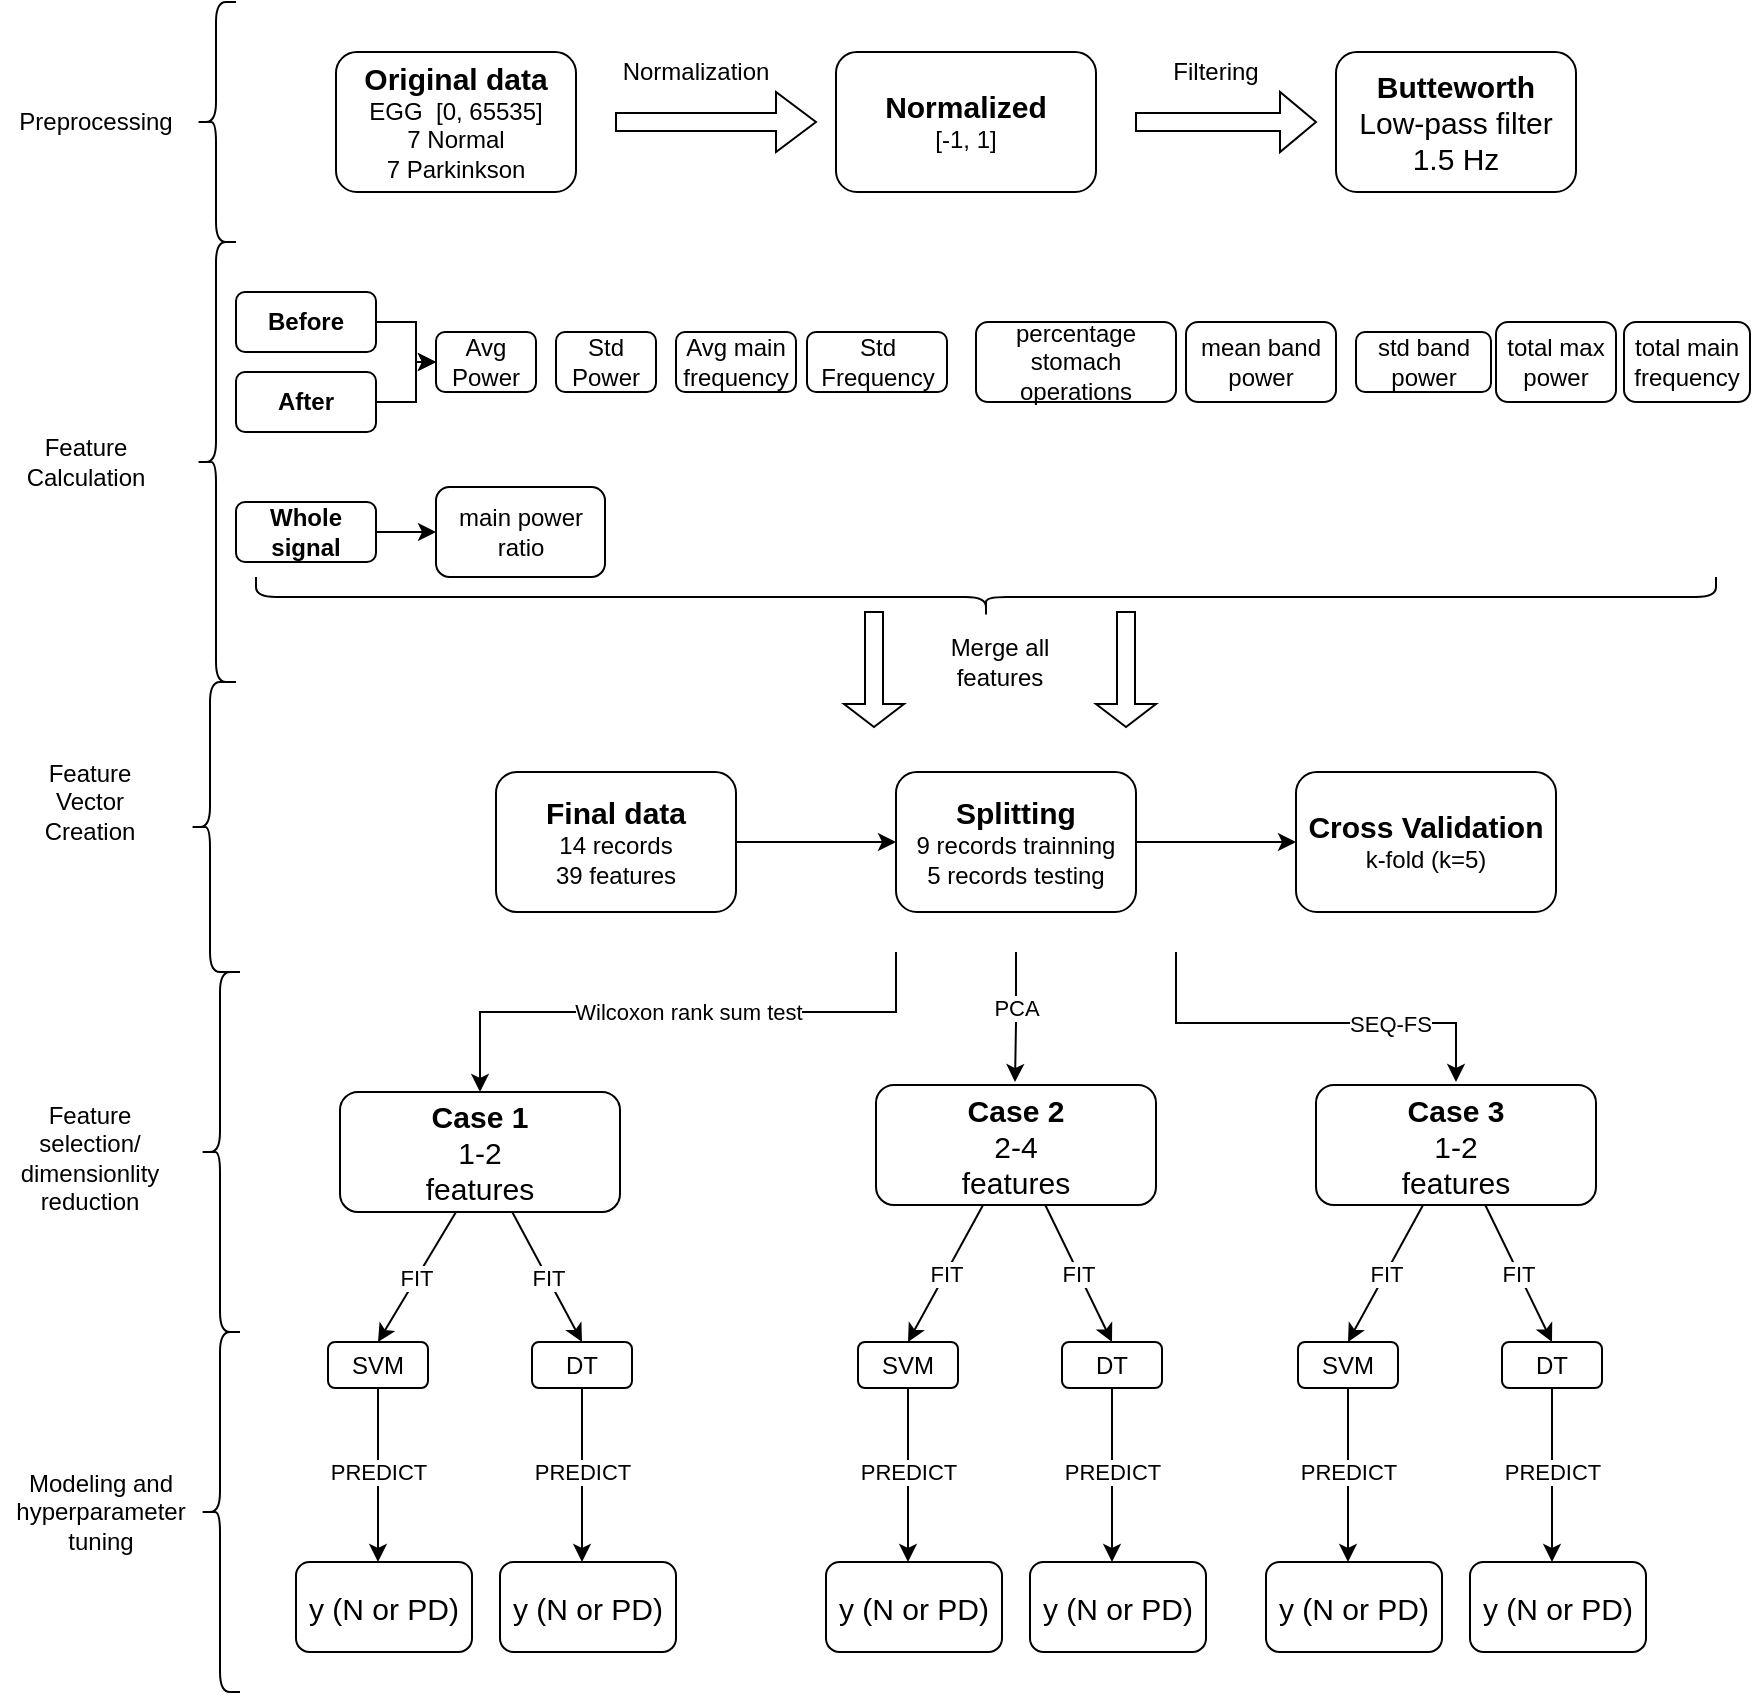 <mxfile version="13.1.9" type="device"><diagram id="C5RBs43oDa-KdzZeNtuy" name="Page-1"><mxGraphModel dx="2500" dy="913" grid="1" gridSize="10" guides="1" tooltips="1" connect="1" arrows="1" fold="1" page="1" pageScale="1" pageWidth="827" pageHeight="1169" math="0" shadow="0"><root><mxCell id="WIyWlLk6GJQsqaUBKTNV-0"/><mxCell id="WIyWlLk6GJQsqaUBKTNV-1" parent="WIyWlLk6GJQsqaUBKTNV-0"/><mxCell id="WIyWlLk6GJQsqaUBKTNV-3" value="&lt;div style=&quot;font-size: 15px&quot;&gt;&lt;font style=&quot;font-size: 15px&quot;&gt;&lt;b&gt;Original data&lt;/b&gt; &lt;br&gt;&lt;/font&gt;&lt;/div&gt;EGG&amp;nbsp; [0, 65535]&lt;br&gt;&lt;div&gt;7 Normal&lt;/div&gt;&lt;div&gt;7 Parkinkson&lt;br&gt;&lt;/div&gt;" style="rounded=1;whiteSpace=wrap;html=1;fontSize=12;glass=0;strokeWidth=1;shadow=0;" parent="WIyWlLk6GJQsqaUBKTNV-1" vertex="1"><mxGeometry x="160" y="70" width="120" height="70" as="geometry"/></mxCell><mxCell id="WIyWlLk6GJQsqaUBKTNV-7" value="&lt;b style=&quot;font-size: 15px&quot;&gt;Normalized&lt;font style=&quot;font-size: 15px&quot;&gt;&lt;br&gt;&lt;/font&gt;&lt;/b&gt;[-1, 1]" style="rounded=1;whiteSpace=wrap;html=1;fontSize=12;glass=0;strokeWidth=1;shadow=0;" parent="WIyWlLk6GJQsqaUBKTNV-1" vertex="1"><mxGeometry x="410" y="70" width="130" height="70" as="geometry"/></mxCell><mxCell id="WIyWlLk6GJQsqaUBKTNV-12" value="&lt;div style=&quot;font-size: 15px&quot;&gt;&lt;b&gt;&lt;font style=&quot;font-size: 15px&quot;&gt;Butteworth&lt;/font&gt;&lt;/b&gt;&lt;/div&gt;&lt;div style=&quot;font-size: 15px&quot;&gt;&lt;font style=&quot;font-size: 15px&quot;&gt;Low-pass filter 1.5 Hz &lt;br&gt;&lt;/font&gt;&lt;/div&gt;" style="rounded=1;whiteSpace=wrap;html=1;fontSize=12;glass=0;strokeWidth=1;shadow=0;" parent="WIyWlLk6GJQsqaUBKTNV-1" vertex="1"><mxGeometry x="660" y="70" width="120" height="70" as="geometry"/></mxCell><mxCell id="QiWUTbsjtYXdnTIJ-VAI-8" value="" style="shape=singleArrow;whiteSpace=wrap;html=1;" parent="WIyWlLk6GJQsqaUBKTNV-1" vertex="1"><mxGeometry x="300" y="90" width="100" height="30" as="geometry"/></mxCell><mxCell id="QiWUTbsjtYXdnTIJ-VAI-9" value="Normalization" style="text;html=1;strokeColor=none;fillColor=none;align=center;verticalAlign=middle;whiteSpace=wrap;rounded=0;" parent="WIyWlLk6GJQsqaUBKTNV-1" vertex="1"><mxGeometry x="300" y="70" width="80" height="20" as="geometry"/></mxCell><mxCell id="QiWUTbsjtYXdnTIJ-VAI-10" value="" style="shape=singleArrow;whiteSpace=wrap;html=1;" parent="WIyWlLk6GJQsqaUBKTNV-1" vertex="1"><mxGeometry x="560" y="90" width="90" height="30" as="geometry"/></mxCell><mxCell id="QiWUTbsjtYXdnTIJ-VAI-11" value="Filtering" style="text;html=1;strokeColor=none;fillColor=none;align=center;verticalAlign=middle;whiteSpace=wrap;rounded=0;" parent="WIyWlLk6GJQsqaUBKTNV-1" vertex="1"><mxGeometry x="560" y="70" width="80" height="20" as="geometry"/></mxCell><mxCell id="QiWUTbsjtYXdnTIJ-VAI-29" value="&lt;div style=&quot;font-size: 15px&quot;&gt;&lt;b&gt;Case 1&lt;br&gt;&lt;/b&gt;&lt;/div&gt;&lt;div&gt;&lt;font style=&quot;font-size: 15px&quot;&gt;1-2 &lt;br&gt;&lt;/font&gt;&lt;/div&gt;&lt;div&gt;&lt;font style=&quot;font-size: 15px&quot;&gt;features&lt;/font&gt;&lt;/div&gt;" style="rounded=1;whiteSpace=wrap;html=1;fontSize=12;glass=0;strokeWidth=1;shadow=0;" parent="WIyWlLk6GJQsqaUBKTNV-1" vertex="1"><mxGeometry x="162" y="590" width="140" height="60" as="geometry"/></mxCell><mxCell id="QiWUTbsjtYXdnTIJ-VAI-40" value="" style="shape=curlyBracket;whiteSpace=wrap;html=1;rounded=1;fillColor=none;" parent="WIyWlLk6GJQsqaUBKTNV-1" vertex="1"><mxGeometry x="90" y="45" width="20" height="120" as="geometry"/></mxCell><mxCell id="QiWUTbsjtYXdnTIJ-VAI-42" value="" style="shape=curlyBracket;whiteSpace=wrap;html=1;rounded=1;fillColor=none;" parent="WIyWlLk6GJQsqaUBKTNV-1" vertex="1"><mxGeometry x="92" y="530" width="20" height="180" as="geometry"/></mxCell><mxCell id="QiWUTbsjtYXdnTIJ-VAI-43" value="Preprocessing" style="text;html=1;strokeColor=none;fillColor=none;align=center;verticalAlign=middle;whiteSpace=wrap;rounded=0;" parent="WIyWlLk6GJQsqaUBKTNV-1" vertex="1"><mxGeometry x="20" y="95" width="40" height="20" as="geometry"/></mxCell><mxCell id="QiWUTbsjtYXdnTIJ-VAI-45" value="&lt;div&gt;Feature selection/&lt;/div&gt;&lt;div&gt;dimensionlity reduction&lt;br&gt;&lt;/div&gt;" style="text;html=1;strokeColor=none;fillColor=none;align=center;verticalAlign=middle;whiteSpace=wrap;rounded=0;" parent="WIyWlLk6GJQsqaUBKTNV-1" vertex="1"><mxGeometry x="2" y="602.5" width="70" height="40" as="geometry"/></mxCell><mxCell id="QiWUTbsjtYXdnTIJ-VAI-97" value="FIT" style="endArrow=classic;html=1;entryX=0.5;entryY=0;entryDx=0;entryDy=0;" parent="WIyWlLk6GJQsqaUBKTNV-1" target="QiWUTbsjtYXdnTIJ-VAI-98" edge="1"><mxGeometry width="50" height="50" relative="1" as="geometry"><mxPoint x="220" y="650" as="sourcePoint"/><mxPoint x="-268.997" y="796.988" as="targetPoint"/></mxGeometry></mxCell><mxCell id="QiWUTbsjtYXdnTIJ-VAI-138" value="PREDICT" style="edgeStyle=orthogonalEdgeStyle;rounded=0;orthogonalLoop=1;jettySize=auto;html=1;" parent="WIyWlLk6GJQsqaUBKTNV-1" source="QiWUTbsjtYXdnTIJ-VAI-98" target="QiWUTbsjtYXdnTIJ-VAI-137" edge="1"><mxGeometry x="-0.035" relative="1" as="geometry"><Array as="points"><mxPoint x="181" y="845"/></Array><mxPoint as="offset"/></mxGeometry></mxCell><mxCell id="QiWUTbsjtYXdnTIJ-VAI-98" value="SVM" style="rounded=1;whiteSpace=wrap;html=1;fontSize=12;glass=0;strokeWidth=1;shadow=0;" parent="WIyWlLk6GJQsqaUBKTNV-1" vertex="1"><mxGeometry x="156" y="715" width="50" height="23.01" as="geometry"/></mxCell><mxCell id="QiWUTbsjtYXdnTIJ-VAI-137" value="&lt;font style=&quot;font-size: 15px&quot;&gt;y (N or PD)&lt;br&gt;&lt;/font&gt;" style="rounded=1;whiteSpace=wrap;html=1;fontSize=12;glass=0;strokeWidth=1;shadow=0;" parent="WIyWlLk6GJQsqaUBKTNV-1" vertex="1"><mxGeometry x="140" y="825" width="88" height="45" as="geometry"/></mxCell><mxCell id="QiWUTbsjtYXdnTIJ-VAI-115" value="&lt;div&gt;Modeling and &lt;br&gt;&lt;/div&gt;&lt;div&gt;hyperparameter &lt;br&gt;&lt;/div&gt;&lt;div&gt;tuning&lt;br&gt;&lt;/div&gt;" style="text;html=1;align=center;verticalAlign=middle;resizable=0;points=[];autosize=1;" parent="WIyWlLk6GJQsqaUBKTNV-1" vertex="1"><mxGeometry x="-8" y="775" width="100" height="50" as="geometry"/></mxCell><mxCell id="QiWUTbsjtYXdnTIJ-VAI-116" value="" style="shape=curlyBracket;whiteSpace=wrap;html=1;rounded=1;fillColor=none;" parent="WIyWlLk6GJQsqaUBKTNV-1" vertex="1"><mxGeometry x="92" y="710" width="20" height="180" as="geometry"/></mxCell><mxCell id="YpMxekEMigmRNe476ONi-9" value="" style="shape=curlyBracket;whiteSpace=wrap;html=1;rounded=1;fillColor=none;" vertex="1" parent="WIyWlLk6GJQsqaUBKTNV-1"><mxGeometry x="90" y="165" width="20" height="220" as="geometry"/></mxCell><mxCell id="YpMxekEMigmRNe476ONi-10" value="Feature Calculation" style="text;html=1;strokeColor=none;fillColor=none;align=center;verticalAlign=middle;whiteSpace=wrap;rounded=0;" vertex="1" parent="WIyWlLk6GJQsqaUBKTNV-1"><mxGeometry x="15" y="265" width="40" height="20" as="geometry"/></mxCell><mxCell id="YpMxekEMigmRNe476ONi-17" value="Avg Power" style="rounded=1;whiteSpace=wrap;html=1;fontSize=12;glass=0;strokeWidth=1;shadow=0;" vertex="1" parent="WIyWlLk6GJQsqaUBKTNV-1"><mxGeometry x="210" y="210" width="50" height="30" as="geometry"/></mxCell><mxCell id="YpMxekEMigmRNe476ONi-18" value="Std Power" style="rounded=1;whiteSpace=wrap;html=1;fontSize=12;glass=0;strokeWidth=1;shadow=0;" vertex="1" parent="WIyWlLk6GJQsqaUBKTNV-1"><mxGeometry x="270" y="210" width="50" height="30" as="geometry"/></mxCell><mxCell id="YpMxekEMigmRNe476ONi-25" value="Avg main frequency" style="rounded=1;whiteSpace=wrap;html=1;fontSize=12;glass=0;strokeWidth=1;shadow=0;" vertex="1" parent="WIyWlLk6GJQsqaUBKTNV-1"><mxGeometry x="330" y="210" width="60" height="30" as="geometry"/></mxCell><mxCell id="YpMxekEMigmRNe476ONi-26" value="Std Frequency" style="rounded=1;whiteSpace=wrap;html=1;fontSize=12;glass=0;strokeWidth=1;shadow=0;" vertex="1" parent="WIyWlLk6GJQsqaUBKTNV-1"><mxGeometry x="395.5" y="210" width="70" height="30" as="geometry"/></mxCell><mxCell id="YpMxekEMigmRNe476ONi-27" value="main power ratio" style="rounded=1;whiteSpace=wrap;html=1;fontSize=12;glass=0;strokeWidth=1;shadow=0;" vertex="1" parent="WIyWlLk6GJQsqaUBKTNV-1"><mxGeometry x="210" y="287.5" width="84.5" height="45" as="geometry"/></mxCell><mxCell id="YpMxekEMigmRNe476ONi-28" value="percentage stomach operations" style="rounded=1;whiteSpace=wrap;html=1;fontSize=12;glass=0;strokeWidth=1;shadow=0;" vertex="1" parent="WIyWlLk6GJQsqaUBKTNV-1"><mxGeometry x="480" y="205" width="100" height="40" as="geometry"/></mxCell><mxCell id="YpMxekEMigmRNe476ONi-39" value="" style="edgeStyle=orthogonalEdgeStyle;rounded=0;orthogonalLoop=1;jettySize=auto;html=1;entryX=0;entryY=0.5;entryDx=0;entryDy=0;" edge="1" parent="WIyWlLk6GJQsqaUBKTNV-1" source="YpMxekEMigmRNe476ONi-30" target="YpMxekEMigmRNe476ONi-17"><mxGeometry relative="1" as="geometry"><mxPoint x="260" y="245" as="targetPoint"/></mxGeometry></mxCell><mxCell id="YpMxekEMigmRNe476ONi-30" value="&lt;b&gt;After&lt;/b&gt;" style="rounded=1;whiteSpace=wrap;html=1;fontSize=12;glass=0;strokeWidth=1;shadow=0;" vertex="1" parent="WIyWlLk6GJQsqaUBKTNV-1"><mxGeometry x="110" y="230" width="70" height="30" as="geometry"/></mxCell><mxCell id="YpMxekEMigmRNe476ONi-37" value="" style="edgeStyle=orthogonalEdgeStyle;rounded=0;orthogonalLoop=1;jettySize=auto;html=1;entryX=0;entryY=0.5;entryDx=0;entryDy=0;" edge="1" parent="WIyWlLk6GJQsqaUBKTNV-1" source="YpMxekEMigmRNe476ONi-31" target="YpMxekEMigmRNe476ONi-17"><mxGeometry relative="1" as="geometry"><mxPoint x="212.75" y="195" as="targetPoint"/></mxGeometry></mxCell><mxCell id="YpMxekEMigmRNe476ONi-31" value="&lt;b&gt;Before&lt;/b&gt;" style="rounded=1;whiteSpace=wrap;html=1;fontSize=12;glass=0;strokeWidth=1;shadow=0;" vertex="1" parent="WIyWlLk6GJQsqaUBKTNV-1"><mxGeometry x="110" y="190" width="70" height="30" as="geometry"/></mxCell><mxCell id="YpMxekEMigmRNe476ONi-33" value="mean band power" style="rounded=1;whiteSpace=wrap;html=1;fontSize=12;glass=0;strokeWidth=1;shadow=0;" vertex="1" parent="WIyWlLk6GJQsqaUBKTNV-1"><mxGeometry x="585" y="205" width="75" height="40" as="geometry"/></mxCell><mxCell id="YpMxekEMigmRNe476ONi-35" value="std band power" style="rounded=1;whiteSpace=wrap;html=1;fontSize=12;glass=0;strokeWidth=1;shadow=0;" vertex="1" parent="WIyWlLk6GJQsqaUBKTNV-1"><mxGeometry x="670" y="210" width="67.5" height="30" as="geometry"/></mxCell><mxCell id="YpMxekEMigmRNe476ONi-42" value="total max power" style="rounded=1;whiteSpace=wrap;html=1;fontSize=12;glass=0;strokeWidth=1;shadow=0;" vertex="1" parent="WIyWlLk6GJQsqaUBKTNV-1"><mxGeometry x="740" y="205" width="60" height="40" as="geometry"/></mxCell><mxCell id="YpMxekEMigmRNe476ONi-43" value="total main frequency" style="rounded=1;whiteSpace=wrap;html=1;fontSize=12;glass=0;strokeWidth=1;shadow=0;" vertex="1" parent="WIyWlLk6GJQsqaUBKTNV-1"><mxGeometry x="804" y="205" width="63" height="40" as="geometry"/></mxCell><mxCell id="YpMxekEMigmRNe476ONi-49" value="" style="edgeStyle=orthogonalEdgeStyle;rounded=0;orthogonalLoop=1;jettySize=auto;html=1;" edge="1" parent="WIyWlLk6GJQsqaUBKTNV-1" source="YpMxekEMigmRNe476ONi-48" target="YpMxekEMigmRNe476ONi-27"><mxGeometry relative="1" as="geometry"/></mxCell><mxCell id="YpMxekEMigmRNe476ONi-48" value="&lt;b&gt;Whole signal&lt;br&gt;&lt;/b&gt;" style="rounded=1;whiteSpace=wrap;html=1;fontSize=12;glass=0;strokeWidth=1;shadow=0;" vertex="1" parent="WIyWlLk6GJQsqaUBKTNV-1"><mxGeometry x="110" y="295" width="70" height="30" as="geometry"/></mxCell><mxCell id="YpMxekEMigmRNe476ONi-59" value="" style="edgeStyle=orthogonalEdgeStyle;rounded=0;orthogonalLoop=1;jettySize=auto;html=1;" edge="1" parent="WIyWlLk6GJQsqaUBKTNV-1" source="YpMxekEMigmRNe476ONi-51" target="YpMxekEMigmRNe476ONi-58"><mxGeometry relative="1" as="geometry"/></mxCell><mxCell id="YpMxekEMigmRNe476ONi-51" value="&lt;b style=&quot;font-size: 15px&quot;&gt;Final data&lt;font style=&quot;font-size: 15px&quot;&gt;&lt;br&gt;&lt;/font&gt;&lt;/b&gt;&lt;div&gt;14 records&lt;/div&gt;&lt;div&gt;39 features&lt;br&gt;&lt;/div&gt;" style="rounded=1;whiteSpace=wrap;html=1;fontSize=12;glass=0;strokeWidth=1;shadow=0;" vertex="1" parent="WIyWlLk6GJQsqaUBKTNV-1"><mxGeometry x="240" y="430" width="120" height="70" as="geometry"/></mxCell><mxCell id="YpMxekEMigmRNe476ONi-61" value="" style="edgeStyle=orthogonalEdgeStyle;rounded=0;orthogonalLoop=1;jettySize=auto;html=1;" edge="1" parent="WIyWlLk6GJQsqaUBKTNV-1" source="YpMxekEMigmRNe476ONi-58" target="YpMxekEMigmRNe476ONi-60"><mxGeometry relative="1" as="geometry"/></mxCell><mxCell id="YpMxekEMigmRNe476ONi-58" value="&lt;div style=&quot;font-size: 15px&quot;&gt;&lt;b&gt;Splitting&lt;/b&gt;&lt;br&gt;&lt;/div&gt;&lt;div&gt;9 records trainning&lt;/div&gt;&lt;div&gt;5 records testing&lt;br&gt;&lt;/div&gt;" style="rounded=1;whiteSpace=wrap;html=1;fontSize=12;glass=0;strokeWidth=1;shadow=0;" vertex="1" parent="WIyWlLk6GJQsqaUBKTNV-1"><mxGeometry x="440" y="430" width="120" height="70" as="geometry"/></mxCell><mxCell id="YpMxekEMigmRNe476ONi-60" value="&lt;font size=&quot;1&quot;&gt;&lt;b style=&quot;font-size: 15px&quot;&gt;Cross Validation&lt;/b&gt;&lt;/font&gt;&lt;b style=&quot;font-size: 15px&quot;&gt;&lt;font style=&quot;font-size: 15px&quot;&gt;&lt;br&gt;&lt;/font&gt;&lt;/b&gt;k-fold (k=5)" style="rounded=1;whiteSpace=wrap;html=1;fontSize=12;glass=0;strokeWidth=1;shadow=0;" vertex="1" parent="WIyWlLk6GJQsqaUBKTNV-1"><mxGeometry x="640" y="430" width="130" height="70" as="geometry"/></mxCell><mxCell id="YpMxekEMigmRNe476ONi-52" value="" style="shape=curlyBracket;whiteSpace=wrap;html=1;rounded=1;fillColor=none;" vertex="1" parent="WIyWlLk6GJQsqaUBKTNV-1"><mxGeometry x="87" y="385" width="20" height="145" as="geometry"/></mxCell><mxCell id="YpMxekEMigmRNe476ONi-53" value="Feature Vector Creation" style="text;html=1;strokeColor=none;fillColor=none;align=center;verticalAlign=middle;whiteSpace=wrap;rounded=0;" vertex="1" parent="WIyWlLk6GJQsqaUBKTNV-1"><mxGeometry x="17" y="435" width="40" height="20" as="geometry"/></mxCell><mxCell id="YpMxekEMigmRNe476ONi-54" value="" style="shape=singleArrow;whiteSpace=wrap;html=1;direction=south;" vertex="1" parent="WIyWlLk6GJQsqaUBKTNV-1"><mxGeometry x="414" y="350" width="30" height="57.5" as="geometry"/></mxCell><mxCell id="YpMxekEMigmRNe476ONi-55" value="Merge all features" style="text;html=1;strokeColor=none;fillColor=none;align=center;verticalAlign=middle;whiteSpace=wrap;rounded=0;" vertex="1" parent="WIyWlLk6GJQsqaUBKTNV-1"><mxGeometry x="452" y="365" width="80" height="20" as="geometry"/></mxCell><mxCell id="YpMxekEMigmRNe476ONi-67" value="" style="shape=singleArrow;whiteSpace=wrap;html=1;direction=south;" vertex="1" parent="WIyWlLk6GJQsqaUBKTNV-1"><mxGeometry x="540" y="350" width="30" height="57.5" as="geometry"/></mxCell><mxCell id="YpMxekEMigmRNe476ONi-70" value="" style="shape=curlyBracket;whiteSpace=wrap;html=1;rounded=1;fillColor=none;direction=north;" vertex="1" parent="WIyWlLk6GJQsqaUBKTNV-1"><mxGeometry x="120" y="332.5" width="730" height="20" as="geometry"/></mxCell><mxCell id="YpMxekEMigmRNe476ONi-76" value="Wilcoxon rank sum test" style="edgeStyle=orthogonalEdgeStyle;rounded=0;orthogonalLoop=1;jettySize=auto;html=1;entryX=0.5;entryY=0;entryDx=0;entryDy=0;" edge="1" parent="WIyWlLk6GJQsqaUBKTNV-1" target="QiWUTbsjtYXdnTIJ-VAI-29"><mxGeometry x="-0.035" relative="1" as="geometry"><Array as="points"><mxPoint x="440" y="550"/><mxPoint x="232" y="550"/></Array><mxPoint x="440" y="520" as="sourcePoint"/><mxPoint x="230" y="570" as="targetPoint"/><mxPoint as="offset"/></mxGeometry></mxCell><mxCell id="YpMxekEMigmRNe476ONi-77" value="PCA" style="edgeStyle=orthogonalEdgeStyle;rounded=0;orthogonalLoop=1;jettySize=auto;html=1;" edge="1" parent="WIyWlLk6GJQsqaUBKTNV-1"><mxGeometry x="0.263" y="-13" relative="1" as="geometry"><Array as="points"><mxPoint x="500" y="555.5"/><mxPoint x="500" y="555.5"/></Array><mxPoint x="500" y="520" as="sourcePoint"/><mxPoint x="499.5" y="585" as="targetPoint"/><mxPoint x="13" y="-13" as="offset"/></mxGeometry></mxCell><mxCell id="YpMxekEMigmRNe476ONi-80" value="SEQ-FS" style="edgeStyle=orthogonalEdgeStyle;rounded=0;orthogonalLoop=1;jettySize=auto;html=1;" edge="1" parent="WIyWlLk6GJQsqaUBKTNV-1"><mxGeometry x="0.263" y="-13" relative="1" as="geometry"><Array as="points"><mxPoint x="670.5" y="555.5"/><mxPoint x="670.5" y="555.5"/></Array><mxPoint x="580" y="520" as="sourcePoint"/><mxPoint x="720" y="585" as="targetPoint"/><mxPoint x="13" y="-13" as="offset"/></mxGeometry></mxCell><mxCell id="YpMxekEMigmRNe476ONi-84" value="&lt;div style=&quot;font-size: 15px&quot;&gt;&lt;b&gt;Case 2&lt;br&gt;&lt;/b&gt;&lt;/div&gt;&lt;div&gt;&lt;font style=&quot;font-size: 15px&quot;&gt;2-4 &lt;br&gt;&lt;/font&gt;&lt;/div&gt;&lt;div&gt;&lt;font style=&quot;font-size: 15px&quot;&gt;features&lt;/font&gt;&lt;/div&gt;" style="rounded=1;whiteSpace=wrap;html=1;fontSize=12;glass=0;strokeWidth=1;shadow=0;" vertex="1" parent="WIyWlLk6GJQsqaUBKTNV-1"><mxGeometry x="430" y="586.51" width="140" height="60" as="geometry"/></mxCell><mxCell id="YpMxekEMigmRNe476ONi-89" value="&lt;div style=&quot;font-size: 15px&quot;&gt;&lt;b&gt;Case 3&lt;br&gt;&lt;/b&gt;&lt;/div&gt;&lt;div&gt;&lt;font style=&quot;font-size: 15px&quot;&gt;1-2&lt;br&gt;&lt;/font&gt;&lt;/div&gt;&lt;div&gt;&lt;font style=&quot;font-size: 15px&quot;&gt;features&lt;/font&gt;&lt;/div&gt;" style="rounded=1;whiteSpace=wrap;html=1;fontSize=12;glass=0;strokeWidth=1;shadow=0;" vertex="1" parent="WIyWlLk6GJQsqaUBKTNV-1"><mxGeometry x="650" y="586.51" width="140" height="60" as="geometry"/></mxCell><mxCell id="YpMxekEMigmRNe476ONi-115" value="FIT" style="endArrow=classic;html=1;entryX=0.5;entryY=0;entryDx=0;entryDy=0;" edge="1" parent="WIyWlLk6GJQsqaUBKTNV-1" target="YpMxekEMigmRNe476ONi-117" source="QiWUTbsjtYXdnTIJ-VAI-29"><mxGeometry width="50" height="50" relative="1" as="geometry"><mxPoint x="335.5" y="650" as="sourcePoint"/><mxPoint x="-114.497" y="796.988" as="targetPoint"/></mxGeometry></mxCell><mxCell id="YpMxekEMigmRNe476ONi-116" value="PREDICT" style="edgeStyle=orthogonalEdgeStyle;rounded=0;orthogonalLoop=1;jettySize=auto;html=1;" edge="1" parent="WIyWlLk6GJQsqaUBKTNV-1" source="YpMxekEMigmRNe476ONi-117" target="YpMxekEMigmRNe476ONi-118"><mxGeometry x="-0.035" relative="1" as="geometry"><Array as="points"><mxPoint x="283" y="845"/></Array><mxPoint as="offset"/></mxGeometry></mxCell><mxCell id="YpMxekEMigmRNe476ONi-117" value="DT" style="rounded=1;whiteSpace=wrap;html=1;fontSize=12;glass=0;strokeWidth=1;shadow=0;" vertex="1" parent="WIyWlLk6GJQsqaUBKTNV-1"><mxGeometry x="258" y="715" width="50" height="23.01" as="geometry"/></mxCell><mxCell id="YpMxekEMigmRNe476ONi-118" value="&lt;font style=&quot;font-size: 15px&quot;&gt;y (N or PD)&lt;br&gt;&lt;/font&gt;" style="rounded=1;whiteSpace=wrap;html=1;fontSize=12;glass=0;strokeWidth=1;shadow=0;" vertex="1" parent="WIyWlLk6GJQsqaUBKTNV-1"><mxGeometry x="242" y="825" width="88" height="45" as="geometry"/></mxCell><mxCell id="YpMxekEMigmRNe476ONi-119" value="FIT" style="endArrow=classic;html=1;entryX=0.5;entryY=0;entryDx=0;entryDy=0;" edge="1" parent="WIyWlLk6GJQsqaUBKTNV-1" target="YpMxekEMigmRNe476ONi-121" source="YpMxekEMigmRNe476ONi-84"><mxGeometry width="50" height="50" relative="1" as="geometry"><mxPoint x="491.4" y="653.84" as="sourcePoint"/><mxPoint x="-3.997" y="796.988" as="targetPoint"/></mxGeometry></mxCell><mxCell id="YpMxekEMigmRNe476ONi-120" value="PREDICT" style="edgeStyle=orthogonalEdgeStyle;rounded=0;orthogonalLoop=1;jettySize=auto;html=1;" edge="1" parent="WIyWlLk6GJQsqaUBKTNV-1" source="YpMxekEMigmRNe476ONi-121" target="YpMxekEMigmRNe476ONi-122"><mxGeometry x="-0.035" relative="1" as="geometry"><Array as="points"><mxPoint x="446" y="845"/></Array><mxPoint as="offset"/></mxGeometry></mxCell><mxCell id="YpMxekEMigmRNe476ONi-121" value="SVM" style="rounded=1;whiteSpace=wrap;html=1;fontSize=12;glass=0;strokeWidth=1;shadow=0;" vertex="1" parent="WIyWlLk6GJQsqaUBKTNV-1"><mxGeometry x="421" y="715" width="50" height="23.01" as="geometry"/></mxCell><mxCell id="YpMxekEMigmRNe476ONi-122" value="&lt;font style=&quot;font-size: 15px&quot;&gt;y (N or PD)&lt;br&gt;&lt;/font&gt;" style="rounded=1;whiteSpace=wrap;html=1;fontSize=12;glass=0;strokeWidth=1;shadow=0;" vertex="1" parent="WIyWlLk6GJQsqaUBKTNV-1"><mxGeometry x="405" y="825" width="88" height="45" as="geometry"/></mxCell><mxCell id="YpMxekEMigmRNe476ONi-123" value="FIT" style="endArrow=classic;html=1;entryX=0.5;entryY=0;entryDx=0;entryDy=0;" edge="1" parent="WIyWlLk6GJQsqaUBKTNV-1" target="YpMxekEMigmRNe476ONi-125" source="YpMxekEMigmRNe476ONi-84"><mxGeometry width="50" height="50" relative="1" as="geometry"><mxPoint x="511.28" y="654.68" as="sourcePoint"/><mxPoint x="150.503" y="796.988" as="targetPoint"/></mxGeometry></mxCell><mxCell id="YpMxekEMigmRNe476ONi-124" value="PREDICT" style="edgeStyle=orthogonalEdgeStyle;rounded=0;orthogonalLoop=1;jettySize=auto;html=1;" edge="1" parent="WIyWlLk6GJQsqaUBKTNV-1" source="YpMxekEMigmRNe476ONi-125" target="YpMxekEMigmRNe476ONi-126"><mxGeometry x="-0.035" relative="1" as="geometry"><Array as="points"><mxPoint x="548" y="845"/></Array><mxPoint as="offset"/></mxGeometry></mxCell><mxCell id="YpMxekEMigmRNe476ONi-125" value="DT" style="rounded=1;whiteSpace=wrap;html=1;fontSize=12;glass=0;strokeWidth=1;shadow=0;" vertex="1" parent="WIyWlLk6GJQsqaUBKTNV-1"><mxGeometry x="523" y="715" width="50" height="23.01" as="geometry"/></mxCell><mxCell id="YpMxekEMigmRNe476ONi-126" value="&lt;font style=&quot;font-size: 15px&quot;&gt;y (N or PD)&lt;br&gt;&lt;/font&gt;" style="rounded=1;whiteSpace=wrap;html=1;fontSize=12;glass=0;strokeWidth=1;shadow=0;" vertex="1" parent="WIyWlLk6GJQsqaUBKTNV-1"><mxGeometry x="507" y="825" width="88" height="45" as="geometry"/></mxCell><mxCell id="YpMxekEMigmRNe476ONi-127" value="FIT" style="endArrow=classic;html=1;entryX=0.5;entryY=0;entryDx=0;entryDy=0;" edge="1" parent="WIyWlLk6GJQsqaUBKTNV-1" target="YpMxekEMigmRNe476ONi-129" source="YpMxekEMigmRNe476ONi-89"><mxGeometry width="50" height="50" relative="1" as="geometry"><mxPoint x="711.4" y="653.84" as="sourcePoint"/><mxPoint x="216.003" y="796.988" as="targetPoint"/></mxGeometry></mxCell><mxCell id="YpMxekEMigmRNe476ONi-128" value="PREDICT" style="edgeStyle=orthogonalEdgeStyle;rounded=0;orthogonalLoop=1;jettySize=auto;html=1;" edge="1" parent="WIyWlLk6GJQsqaUBKTNV-1" source="YpMxekEMigmRNe476ONi-129" target="YpMxekEMigmRNe476ONi-130"><mxGeometry x="-0.035" relative="1" as="geometry"><Array as="points"><mxPoint x="666" y="845"/></Array><mxPoint as="offset"/></mxGeometry></mxCell><mxCell id="YpMxekEMigmRNe476ONi-129" value="SVM" style="rounded=1;whiteSpace=wrap;html=1;fontSize=12;glass=0;strokeWidth=1;shadow=0;" vertex="1" parent="WIyWlLk6GJQsqaUBKTNV-1"><mxGeometry x="641" y="715" width="50" height="23.01" as="geometry"/></mxCell><mxCell id="YpMxekEMigmRNe476ONi-130" value="&lt;font style=&quot;font-size: 15px&quot;&gt;y (N or PD)&lt;br&gt;&lt;/font&gt;" style="rounded=1;whiteSpace=wrap;html=1;fontSize=12;glass=0;strokeWidth=1;shadow=0;" vertex="1" parent="WIyWlLk6GJQsqaUBKTNV-1"><mxGeometry x="625" y="825" width="88" height="45" as="geometry"/></mxCell><mxCell id="YpMxekEMigmRNe476ONi-131" value="FIT" style="endArrow=classic;html=1;entryX=0.5;entryY=0;entryDx=0;entryDy=0;" edge="1" parent="WIyWlLk6GJQsqaUBKTNV-1" target="YpMxekEMigmRNe476ONi-133" source="YpMxekEMigmRNe476ONi-89"><mxGeometry width="50" height="50" relative="1" as="geometry"><mxPoint x="731.28" y="654.68" as="sourcePoint"/><mxPoint x="370.503" y="796.988" as="targetPoint"/></mxGeometry></mxCell><mxCell id="YpMxekEMigmRNe476ONi-132" value="PREDICT" style="edgeStyle=orthogonalEdgeStyle;rounded=0;orthogonalLoop=1;jettySize=auto;html=1;" edge="1" parent="WIyWlLk6GJQsqaUBKTNV-1" source="YpMxekEMigmRNe476ONi-133" target="YpMxekEMigmRNe476ONi-134"><mxGeometry x="-0.035" relative="1" as="geometry"><Array as="points"><mxPoint x="768" y="845"/></Array><mxPoint as="offset"/></mxGeometry></mxCell><mxCell id="YpMxekEMigmRNe476ONi-133" value="DT" style="rounded=1;whiteSpace=wrap;html=1;fontSize=12;glass=0;strokeWidth=1;shadow=0;" vertex="1" parent="WIyWlLk6GJQsqaUBKTNV-1"><mxGeometry x="743" y="715" width="50" height="23.01" as="geometry"/></mxCell><mxCell id="YpMxekEMigmRNe476ONi-134" value="&lt;font style=&quot;font-size: 15px&quot;&gt;y (N or PD)&lt;br&gt;&lt;/font&gt;" style="rounded=1;whiteSpace=wrap;html=1;fontSize=12;glass=0;strokeWidth=1;shadow=0;" vertex="1" parent="WIyWlLk6GJQsqaUBKTNV-1"><mxGeometry x="727" y="825" width="88" height="45" as="geometry"/></mxCell></root></mxGraphModel></diagram></mxfile>